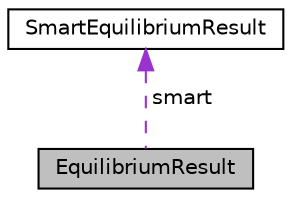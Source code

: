 digraph "EquilibriumResult"
{
 // INTERACTIVE_SVG=YES
 // LATEX_PDF_SIZE
  bgcolor="transparent";
  edge [fontname="Helvetica",fontsize="10",labelfontname="Helvetica",labelfontsize="10"];
  node [fontname="Helvetica",fontsize="10",shape=record];
  Node1 [label="EquilibriumResult",height=0.2,width=0.4,color="black", fillcolor="grey75", style="filled", fontcolor="black",tooltip="A type used to describe the result of an equilibrium calculation."];
  Node2 -> Node1 [dir="back",color="darkorchid3",fontsize="10",style="dashed",label=" smart" ,fontname="Helvetica"];
  Node2 [label="SmartEquilibriumResult",height=0.2,width=0.4,color="black",URL="$struct_reaktoro_1_1_smart_equilibrium_result.html",tooltip="A type used to describe the result of a smart equilibrium calculation."];
}
